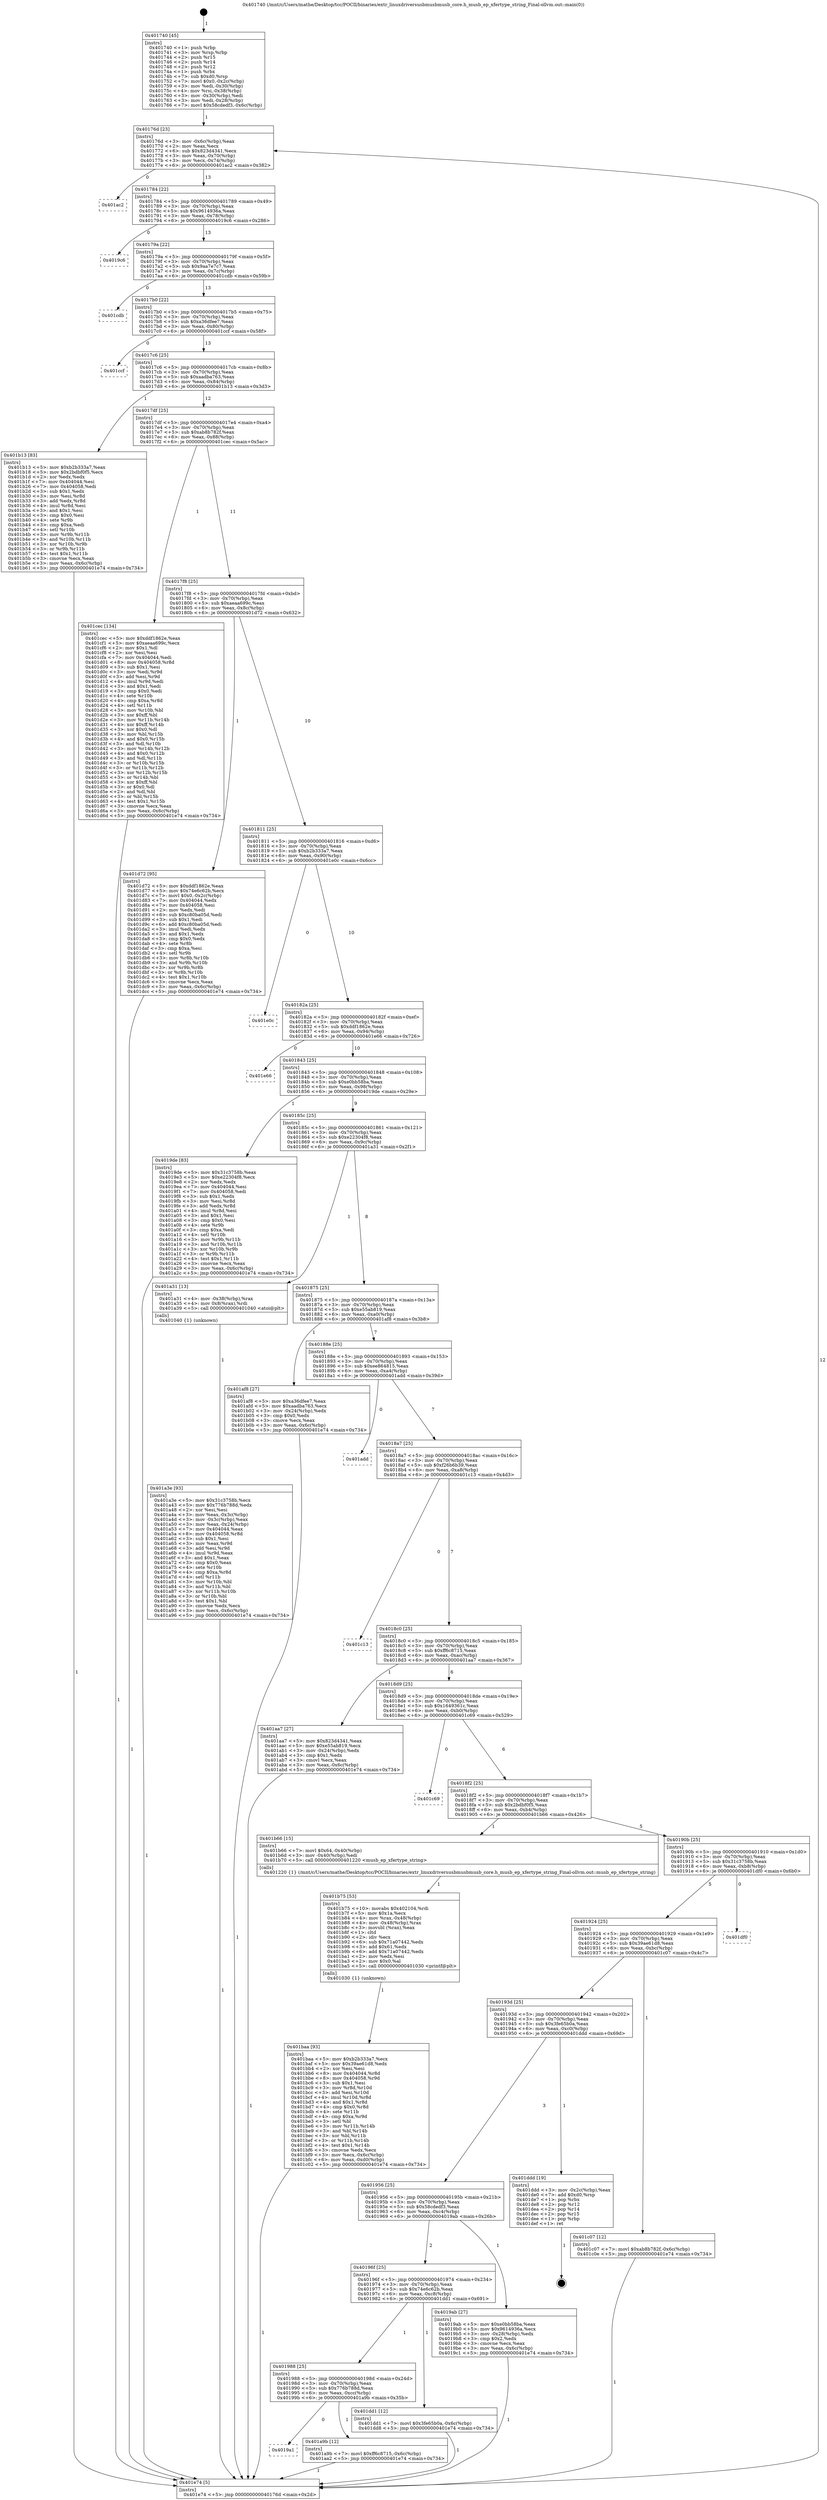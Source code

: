 digraph "0x401740" {
  label = "0x401740 (/mnt/c/Users/mathe/Desktop/tcc/POCII/binaries/extr_linuxdriversusbmusbmusb_core.h_musb_ep_xfertype_string_Final-ollvm.out::main(0))"
  labelloc = "t"
  node[shape=record]

  Entry [label="",width=0.3,height=0.3,shape=circle,fillcolor=black,style=filled]
  "0x40176d" [label="{
     0x40176d [23]\l
     | [instrs]\l
     &nbsp;&nbsp;0x40176d \<+3\>: mov -0x6c(%rbp),%eax\l
     &nbsp;&nbsp;0x401770 \<+2\>: mov %eax,%ecx\l
     &nbsp;&nbsp;0x401772 \<+6\>: sub $0x823d4341,%ecx\l
     &nbsp;&nbsp;0x401778 \<+3\>: mov %eax,-0x70(%rbp)\l
     &nbsp;&nbsp;0x40177b \<+3\>: mov %ecx,-0x74(%rbp)\l
     &nbsp;&nbsp;0x40177e \<+6\>: je 0000000000401ac2 \<main+0x382\>\l
  }"]
  "0x401ac2" [label="{
     0x401ac2\l
  }", style=dashed]
  "0x401784" [label="{
     0x401784 [22]\l
     | [instrs]\l
     &nbsp;&nbsp;0x401784 \<+5\>: jmp 0000000000401789 \<main+0x49\>\l
     &nbsp;&nbsp;0x401789 \<+3\>: mov -0x70(%rbp),%eax\l
     &nbsp;&nbsp;0x40178c \<+5\>: sub $0x9614936a,%eax\l
     &nbsp;&nbsp;0x401791 \<+3\>: mov %eax,-0x78(%rbp)\l
     &nbsp;&nbsp;0x401794 \<+6\>: je 00000000004019c6 \<main+0x286\>\l
  }"]
  Exit [label="",width=0.3,height=0.3,shape=circle,fillcolor=black,style=filled,peripheries=2]
  "0x4019c6" [label="{
     0x4019c6\l
  }", style=dashed]
  "0x40179a" [label="{
     0x40179a [22]\l
     | [instrs]\l
     &nbsp;&nbsp;0x40179a \<+5\>: jmp 000000000040179f \<main+0x5f\>\l
     &nbsp;&nbsp;0x40179f \<+3\>: mov -0x70(%rbp),%eax\l
     &nbsp;&nbsp;0x4017a2 \<+5\>: sub $0x9aa7e7c7,%eax\l
     &nbsp;&nbsp;0x4017a7 \<+3\>: mov %eax,-0x7c(%rbp)\l
     &nbsp;&nbsp;0x4017aa \<+6\>: je 0000000000401cdb \<main+0x59b\>\l
  }"]
  "0x401baa" [label="{
     0x401baa [93]\l
     | [instrs]\l
     &nbsp;&nbsp;0x401baa \<+5\>: mov $0xb2b333a7,%ecx\l
     &nbsp;&nbsp;0x401baf \<+5\>: mov $0x39ae61d8,%edx\l
     &nbsp;&nbsp;0x401bb4 \<+2\>: xor %esi,%esi\l
     &nbsp;&nbsp;0x401bb6 \<+8\>: mov 0x404044,%r8d\l
     &nbsp;&nbsp;0x401bbe \<+8\>: mov 0x404058,%r9d\l
     &nbsp;&nbsp;0x401bc6 \<+3\>: sub $0x1,%esi\l
     &nbsp;&nbsp;0x401bc9 \<+3\>: mov %r8d,%r10d\l
     &nbsp;&nbsp;0x401bcc \<+3\>: add %esi,%r10d\l
     &nbsp;&nbsp;0x401bcf \<+4\>: imul %r10d,%r8d\l
     &nbsp;&nbsp;0x401bd3 \<+4\>: and $0x1,%r8d\l
     &nbsp;&nbsp;0x401bd7 \<+4\>: cmp $0x0,%r8d\l
     &nbsp;&nbsp;0x401bdb \<+4\>: sete %r11b\l
     &nbsp;&nbsp;0x401bdf \<+4\>: cmp $0xa,%r9d\l
     &nbsp;&nbsp;0x401be3 \<+3\>: setl %bl\l
     &nbsp;&nbsp;0x401be6 \<+3\>: mov %r11b,%r14b\l
     &nbsp;&nbsp;0x401be9 \<+3\>: and %bl,%r14b\l
     &nbsp;&nbsp;0x401bec \<+3\>: xor %bl,%r11b\l
     &nbsp;&nbsp;0x401bef \<+3\>: or %r11b,%r14b\l
     &nbsp;&nbsp;0x401bf2 \<+4\>: test $0x1,%r14b\l
     &nbsp;&nbsp;0x401bf6 \<+3\>: cmovne %edx,%ecx\l
     &nbsp;&nbsp;0x401bf9 \<+3\>: mov %ecx,-0x6c(%rbp)\l
     &nbsp;&nbsp;0x401bfc \<+6\>: mov %eax,-0xd0(%rbp)\l
     &nbsp;&nbsp;0x401c02 \<+5\>: jmp 0000000000401e74 \<main+0x734\>\l
  }"]
  "0x401cdb" [label="{
     0x401cdb\l
  }", style=dashed]
  "0x4017b0" [label="{
     0x4017b0 [22]\l
     | [instrs]\l
     &nbsp;&nbsp;0x4017b0 \<+5\>: jmp 00000000004017b5 \<main+0x75\>\l
     &nbsp;&nbsp;0x4017b5 \<+3\>: mov -0x70(%rbp),%eax\l
     &nbsp;&nbsp;0x4017b8 \<+5\>: sub $0xa36dfee7,%eax\l
     &nbsp;&nbsp;0x4017bd \<+3\>: mov %eax,-0x80(%rbp)\l
     &nbsp;&nbsp;0x4017c0 \<+6\>: je 0000000000401ccf \<main+0x58f\>\l
  }"]
  "0x401b75" [label="{
     0x401b75 [53]\l
     | [instrs]\l
     &nbsp;&nbsp;0x401b75 \<+10\>: movabs $0x402104,%rdi\l
     &nbsp;&nbsp;0x401b7f \<+5\>: mov $0x1a,%ecx\l
     &nbsp;&nbsp;0x401b84 \<+4\>: mov %rax,-0x48(%rbp)\l
     &nbsp;&nbsp;0x401b88 \<+4\>: mov -0x48(%rbp),%rax\l
     &nbsp;&nbsp;0x401b8c \<+3\>: movsbl (%rax),%eax\l
     &nbsp;&nbsp;0x401b8f \<+1\>: cltd\l
     &nbsp;&nbsp;0x401b90 \<+2\>: idiv %ecx\l
     &nbsp;&nbsp;0x401b92 \<+6\>: sub $0x71a07442,%edx\l
     &nbsp;&nbsp;0x401b98 \<+3\>: add $0x61,%edx\l
     &nbsp;&nbsp;0x401b9b \<+6\>: add $0x71a07442,%edx\l
     &nbsp;&nbsp;0x401ba1 \<+2\>: mov %edx,%esi\l
     &nbsp;&nbsp;0x401ba3 \<+2\>: mov $0x0,%al\l
     &nbsp;&nbsp;0x401ba5 \<+5\>: call 0000000000401030 \<printf@plt\>\l
     | [calls]\l
     &nbsp;&nbsp;0x401030 \{1\} (unknown)\l
  }"]
  "0x401ccf" [label="{
     0x401ccf\l
  }", style=dashed]
  "0x4017c6" [label="{
     0x4017c6 [25]\l
     | [instrs]\l
     &nbsp;&nbsp;0x4017c6 \<+5\>: jmp 00000000004017cb \<main+0x8b\>\l
     &nbsp;&nbsp;0x4017cb \<+3\>: mov -0x70(%rbp),%eax\l
     &nbsp;&nbsp;0x4017ce \<+5\>: sub $0xaadba763,%eax\l
     &nbsp;&nbsp;0x4017d3 \<+6\>: mov %eax,-0x84(%rbp)\l
     &nbsp;&nbsp;0x4017d9 \<+6\>: je 0000000000401b13 \<main+0x3d3\>\l
  }"]
  "0x4019a1" [label="{
     0x4019a1\l
  }", style=dashed]
  "0x401b13" [label="{
     0x401b13 [83]\l
     | [instrs]\l
     &nbsp;&nbsp;0x401b13 \<+5\>: mov $0xb2b333a7,%eax\l
     &nbsp;&nbsp;0x401b18 \<+5\>: mov $0x2bdbf0f5,%ecx\l
     &nbsp;&nbsp;0x401b1d \<+2\>: xor %edx,%edx\l
     &nbsp;&nbsp;0x401b1f \<+7\>: mov 0x404044,%esi\l
     &nbsp;&nbsp;0x401b26 \<+7\>: mov 0x404058,%edi\l
     &nbsp;&nbsp;0x401b2d \<+3\>: sub $0x1,%edx\l
     &nbsp;&nbsp;0x401b30 \<+3\>: mov %esi,%r8d\l
     &nbsp;&nbsp;0x401b33 \<+3\>: add %edx,%r8d\l
     &nbsp;&nbsp;0x401b36 \<+4\>: imul %r8d,%esi\l
     &nbsp;&nbsp;0x401b3a \<+3\>: and $0x1,%esi\l
     &nbsp;&nbsp;0x401b3d \<+3\>: cmp $0x0,%esi\l
     &nbsp;&nbsp;0x401b40 \<+4\>: sete %r9b\l
     &nbsp;&nbsp;0x401b44 \<+3\>: cmp $0xa,%edi\l
     &nbsp;&nbsp;0x401b47 \<+4\>: setl %r10b\l
     &nbsp;&nbsp;0x401b4b \<+3\>: mov %r9b,%r11b\l
     &nbsp;&nbsp;0x401b4e \<+3\>: and %r10b,%r11b\l
     &nbsp;&nbsp;0x401b51 \<+3\>: xor %r10b,%r9b\l
     &nbsp;&nbsp;0x401b54 \<+3\>: or %r9b,%r11b\l
     &nbsp;&nbsp;0x401b57 \<+4\>: test $0x1,%r11b\l
     &nbsp;&nbsp;0x401b5b \<+3\>: cmovne %ecx,%eax\l
     &nbsp;&nbsp;0x401b5e \<+3\>: mov %eax,-0x6c(%rbp)\l
     &nbsp;&nbsp;0x401b61 \<+5\>: jmp 0000000000401e74 \<main+0x734\>\l
  }"]
  "0x4017df" [label="{
     0x4017df [25]\l
     | [instrs]\l
     &nbsp;&nbsp;0x4017df \<+5\>: jmp 00000000004017e4 \<main+0xa4\>\l
     &nbsp;&nbsp;0x4017e4 \<+3\>: mov -0x70(%rbp),%eax\l
     &nbsp;&nbsp;0x4017e7 \<+5\>: sub $0xab8b782f,%eax\l
     &nbsp;&nbsp;0x4017ec \<+6\>: mov %eax,-0x88(%rbp)\l
     &nbsp;&nbsp;0x4017f2 \<+6\>: je 0000000000401cec \<main+0x5ac\>\l
  }"]
  "0x401a9b" [label="{
     0x401a9b [12]\l
     | [instrs]\l
     &nbsp;&nbsp;0x401a9b \<+7\>: movl $0xff6c8715,-0x6c(%rbp)\l
     &nbsp;&nbsp;0x401aa2 \<+5\>: jmp 0000000000401e74 \<main+0x734\>\l
  }"]
  "0x401cec" [label="{
     0x401cec [134]\l
     | [instrs]\l
     &nbsp;&nbsp;0x401cec \<+5\>: mov $0xddf1862e,%eax\l
     &nbsp;&nbsp;0x401cf1 \<+5\>: mov $0xaeaa699c,%ecx\l
     &nbsp;&nbsp;0x401cf6 \<+2\>: mov $0x1,%dl\l
     &nbsp;&nbsp;0x401cf8 \<+2\>: xor %esi,%esi\l
     &nbsp;&nbsp;0x401cfa \<+7\>: mov 0x404044,%edi\l
     &nbsp;&nbsp;0x401d01 \<+8\>: mov 0x404058,%r8d\l
     &nbsp;&nbsp;0x401d09 \<+3\>: sub $0x1,%esi\l
     &nbsp;&nbsp;0x401d0c \<+3\>: mov %edi,%r9d\l
     &nbsp;&nbsp;0x401d0f \<+3\>: add %esi,%r9d\l
     &nbsp;&nbsp;0x401d12 \<+4\>: imul %r9d,%edi\l
     &nbsp;&nbsp;0x401d16 \<+3\>: and $0x1,%edi\l
     &nbsp;&nbsp;0x401d19 \<+3\>: cmp $0x0,%edi\l
     &nbsp;&nbsp;0x401d1c \<+4\>: sete %r10b\l
     &nbsp;&nbsp;0x401d20 \<+4\>: cmp $0xa,%r8d\l
     &nbsp;&nbsp;0x401d24 \<+4\>: setl %r11b\l
     &nbsp;&nbsp;0x401d28 \<+3\>: mov %r10b,%bl\l
     &nbsp;&nbsp;0x401d2b \<+3\>: xor $0xff,%bl\l
     &nbsp;&nbsp;0x401d2e \<+3\>: mov %r11b,%r14b\l
     &nbsp;&nbsp;0x401d31 \<+4\>: xor $0xff,%r14b\l
     &nbsp;&nbsp;0x401d35 \<+3\>: xor $0x0,%dl\l
     &nbsp;&nbsp;0x401d38 \<+3\>: mov %bl,%r15b\l
     &nbsp;&nbsp;0x401d3b \<+4\>: and $0x0,%r15b\l
     &nbsp;&nbsp;0x401d3f \<+3\>: and %dl,%r10b\l
     &nbsp;&nbsp;0x401d42 \<+3\>: mov %r14b,%r12b\l
     &nbsp;&nbsp;0x401d45 \<+4\>: and $0x0,%r12b\l
     &nbsp;&nbsp;0x401d49 \<+3\>: and %dl,%r11b\l
     &nbsp;&nbsp;0x401d4c \<+3\>: or %r10b,%r15b\l
     &nbsp;&nbsp;0x401d4f \<+3\>: or %r11b,%r12b\l
     &nbsp;&nbsp;0x401d52 \<+3\>: xor %r12b,%r15b\l
     &nbsp;&nbsp;0x401d55 \<+3\>: or %r14b,%bl\l
     &nbsp;&nbsp;0x401d58 \<+3\>: xor $0xff,%bl\l
     &nbsp;&nbsp;0x401d5b \<+3\>: or $0x0,%dl\l
     &nbsp;&nbsp;0x401d5e \<+2\>: and %dl,%bl\l
     &nbsp;&nbsp;0x401d60 \<+3\>: or %bl,%r15b\l
     &nbsp;&nbsp;0x401d63 \<+4\>: test $0x1,%r15b\l
     &nbsp;&nbsp;0x401d67 \<+3\>: cmovne %ecx,%eax\l
     &nbsp;&nbsp;0x401d6a \<+3\>: mov %eax,-0x6c(%rbp)\l
     &nbsp;&nbsp;0x401d6d \<+5\>: jmp 0000000000401e74 \<main+0x734\>\l
  }"]
  "0x4017f8" [label="{
     0x4017f8 [25]\l
     | [instrs]\l
     &nbsp;&nbsp;0x4017f8 \<+5\>: jmp 00000000004017fd \<main+0xbd\>\l
     &nbsp;&nbsp;0x4017fd \<+3\>: mov -0x70(%rbp),%eax\l
     &nbsp;&nbsp;0x401800 \<+5\>: sub $0xaeaa699c,%eax\l
     &nbsp;&nbsp;0x401805 \<+6\>: mov %eax,-0x8c(%rbp)\l
     &nbsp;&nbsp;0x40180b \<+6\>: je 0000000000401d72 \<main+0x632\>\l
  }"]
  "0x401988" [label="{
     0x401988 [25]\l
     | [instrs]\l
     &nbsp;&nbsp;0x401988 \<+5\>: jmp 000000000040198d \<main+0x24d\>\l
     &nbsp;&nbsp;0x40198d \<+3\>: mov -0x70(%rbp),%eax\l
     &nbsp;&nbsp;0x401990 \<+5\>: sub $0x776b788d,%eax\l
     &nbsp;&nbsp;0x401995 \<+6\>: mov %eax,-0xcc(%rbp)\l
     &nbsp;&nbsp;0x40199b \<+6\>: je 0000000000401a9b \<main+0x35b\>\l
  }"]
  "0x401d72" [label="{
     0x401d72 [95]\l
     | [instrs]\l
     &nbsp;&nbsp;0x401d72 \<+5\>: mov $0xddf1862e,%eax\l
     &nbsp;&nbsp;0x401d77 \<+5\>: mov $0x74e6c62b,%ecx\l
     &nbsp;&nbsp;0x401d7c \<+7\>: movl $0x0,-0x2c(%rbp)\l
     &nbsp;&nbsp;0x401d83 \<+7\>: mov 0x404044,%edx\l
     &nbsp;&nbsp;0x401d8a \<+7\>: mov 0x404058,%esi\l
     &nbsp;&nbsp;0x401d91 \<+2\>: mov %edx,%edi\l
     &nbsp;&nbsp;0x401d93 \<+6\>: sub $0xc80ba05d,%edi\l
     &nbsp;&nbsp;0x401d99 \<+3\>: sub $0x1,%edi\l
     &nbsp;&nbsp;0x401d9c \<+6\>: add $0xc80ba05d,%edi\l
     &nbsp;&nbsp;0x401da2 \<+3\>: imul %edi,%edx\l
     &nbsp;&nbsp;0x401da5 \<+3\>: and $0x1,%edx\l
     &nbsp;&nbsp;0x401da8 \<+3\>: cmp $0x0,%edx\l
     &nbsp;&nbsp;0x401dab \<+4\>: sete %r8b\l
     &nbsp;&nbsp;0x401daf \<+3\>: cmp $0xa,%esi\l
     &nbsp;&nbsp;0x401db2 \<+4\>: setl %r9b\l
     &nbsp;&nbsp;0x401db6 \<+3\>: mov %r8b,%r10b\l
     &nbsp;&nbsp;0x401db9 \<+3\>: and %r9b,%r10b\l
     &nbsp;&nbsp;0x401dbc \<+3\>: xor %r9b,%r8b\l
     &nbsp;&nbsp;0x401dbf \<+3\>: or %r8b,%r10b\l
     &nbsp;&nbsp;0x401dc2 \<+4\>: test $0x1,%r10b\l
     &nbsp;&nbsp;0x401dc6 \<+3\>: cmovne %ecx,%eax\l
     &nbsp;&nbsp;0x401dc9 \<+3\>: mov %eax,-0x6c(%rbp)\l
     &nbsp;&nbsp;0x401dcc \<+5\>: jmp 0000000000401e74 \<main+0x734\>\l
  }"]
  "0x401811" [label="{
     0x401811 [25]\l
     | [instrs]\l
     &nbsp;&nbsp;0x401811 \<+5\>: jmp 0000000000401816 \<main+0xd6\>\l
     &nbsp;&nbsp;0x401816 \<+3\>: mov -0x70(%rbp),%eax\l
     &nbsp;&nbsp;0x401819 \<+5\>: sub $0xb2b333a7,%eax\l
     &nbsp;&nbsp;0x40181e \<+6\>: mov %eax,-0x90(%rbp)\l
     &nbsp;&nbsp;0x401824 \<+6\>: je 0000000000401e0c \<main+0x6cc\>\l
  }"]
  "0x401dd1" [label="{
     0x401dd1 [12]\l
     | [instrs]\l
     &nbsp;&nbsp;0x401dd1 \<+7\>: movl $0x3fe65b0a,-0x6c(%rbp)\l
     &nbsp;&nbsp;0x401dd8 \<+5\>: jmp 0000000000401e74 \<main+0x734\>\l
  }"]
  "0x401e0c" [label="{
     0x401e0c\l
  }", style=dashed]
  "0x40182a" [label="{
     0x40182a [25]\l
     | [instrs]\l
     &nbsp;&nbsp;0x40182a \<+5\>: jmp 000000000040182f \<main+0xef\>\l
     &nbsp;&nbsp;0x40182f \<+3\>: mov -0x70(%rbp),%eax\l
     &nbsp;&nbsp;0x401832 \<+5\>: sub $0xddf1862e,%eax\l
     &nbsp;&nbsp;0x401837 \<+6\>: mov %eax,-0x94(%rbp)\l
     &nbsp;&nbsp;0x40183d \<+6\>: je 0000000000401e66 \<main+0x726\>\l
  }"]
  "0x401a3e" [label="{
     0x401a3e [93]\l
     | [instrs]\l
     &nbsp;&nbsp;0x401a3e \<+5\>: mov $0x31c3758b,%ecx\l
     &nbsp;&nbsp;0x401a43 \<+5\>: mov $0x776b788d,%edx\l
     &nbsp;&nbsp;0x401a48 \<+2\>: xor %esi,%esi\l
     &nbsp;&nbsp;0x401a4a \<+3\>: mov %eax,-0x3c(%rbp)\l
     &nbsp;&nbsp;0x401a4d \<+3\>: mov -0x3c(%rbp),%eax\l
     &nbsp;&nbsp;0x401a50 \<+3\>: mov %eax,-0x24(%rbp)\l
     &nbsp;&nbsp;0x401a53 \<+7\>: mov 0x404044,%eax\l
     &nbsp;&nbsp;0x401a5a \<+8\>: mov 0x404058,%r8d\l
     &nbsp;&nbsp;0x401a62 \<+3\>: sub $0x1,%esi\l
     &nbsp;&nbsp;0x401a65 \<+3\>: mov %eax,%r9d\l
     &nbsp;&nbsp;0x401a68 \<+3\>: add %esi,%r9d\l
     &nbsp;&nbsp;0x401a6b \<+4\>: imul %r9d,%eax\l
     &nbsp;&nbsp;0x401a6f \<+3\>: and $0x1,%eax\l
     &nbsp;&nbsp;0x401a72 \<+3\>: cmp $0x0,%eax\l
     &nbsp;&nbsp;0x401a75 \<+4\>: sete %r10b\l
     &nbsp;&nbsp;0x401a79 \<+4\>: cmp $0xa,%r8d\l
     &nbsp;&nbsp;0x401a7d \<+4\>: setl %r11b\l
     &nbsp;&nbsp;0x401a81 \<+3\>: mov %r10b,%bl\l
     &nbsp;&nbsp;0x401a84 \<+3\>: and %r11b,%bl\l
     &nbsp;&nbsp;0x401a87 \<+3\>: xor %r11b,%r10b\l
     &nbsp;&nbsp;0x401a8a \<+3\>: or %r10b,%bl\l
     &nbsp;&nbsp;0x401a8d \<+3\>: test $0x1,%bl\l
     &nbsp;&nbsp;0x401a90 \<+3\>: cmovne %edx,%ecx\l
     &nbsp;&nbsp;0x401a93 \<+3\>: mov %ecx,-0x6c(%rbp)\l
     &nbsp;&nbsp;0x401a96 \<+5\>: jmp 0000000000401e74 \<main+0x734\>\l
  }"]
  "0x401e66" [label="{
     0x401e66\l
  }", style=dashed]
  "0x401843" [label="{
     0x401843 [25]\l
     | [instrs]\l
     &nbsp;&nbsp;0x401843 \<+5\>: jmp 0000000000401848 \<main+0x108\>\l
     &nbsp;&nbsp;0x401848 \<+3\>: mov -0x70(%rbp),%eax\l
     &nbsp;&nbsp;0x40184b \<+5\>: sub $0xe0bb58ba,%eax\l
     &nbsp;&nbsp;0x401850 \<+6\>: mov %eax,-0x98(%rbp)\l
     &nbsp;&nbsp;0x401856 \<+6\>: je 00000000004019de \<main+0x29e\>\l
  }"]
  "0x401740" [label="{
     0x401740 [45]\l
     | [instrs]\l
     &nbsp;&nbsp;0x401740 \<+1\>: push %rbp\l
     &nbsp;&nbsp;0x401741 \<+3\>: mov %rsp,%rbp\l
     &nbsp;&nbsp;0x401744 \<+2\>: push %r15\l
     &nbsp;&nbsp;0x401746 \<+2\>: push %r14\l
     &nbsp;&nbsp;0x401748 \<+2\>: push %r12\l
     &nbsp;&nbsp;0x40174a \<+1\>: push %rbx\l
     &nbsp;&nbsp;0x40174b \<+7\>: sub $0xd0,%rsp\l
     &nbsp;&nbsp;0x401752 \<+7\>: movl $0x0,-0x2c(%rbp)\l
     &nbsp;&nbsp;0x401759 \<+3\>: mov %edi,-0x30(%rbp)\l
     &nbsp;&nbsp;0x40175c \<+4\>: mov %rsi,-0x38(%rbp)\l
     &nbsp;&nbsp;0x401760 \<+3\>: mov -0x30(%rbp),%edi\l
     &nbsp;&nbsp;0x401763 \<+3\>: mov %edi,-0x28(%rbp)\l
     &nbsp;&nbsp;0x401766 \<+7\>: movl $0x58cdedf3,-0x6c(%rbp)\l
  }"]
  "0x4019de" [label="{
     0x4019de [83]\l
     | [instrs]\l
     &nbsp;&nbsp;0x4019de \<+5\>: mov $0x31c3758b,%eax\l
     &nbsp;&nbsp;0x4019e3 \<+5\>: mov $0xe22304f8,%ecx\l
     &nbsp;&nbsp;0x4019e8 \<+2\>: xor %edx,%edx\l
     &nbsp;&nbsp;0x4019ea \<+7\>: mov 0x404044,%esi\l
     &nbsp;&nbsp;0x4019f1 \<+7\>: mov 0x404058,%edi\l
     &nbsp;&nbsp;0x4019f8 \<+3\>: sub $0x1,%edx\l
     &nbsp;&nbsp;0x4019fb \<+3\>: mov %esi,%r8d\l
     &nbsp;&nbsp;0x4019fe \<+3\>: add %edx,%r8d\l
     &nbsp;&nbsp;0x401a01 \<+4\>: imul %r8d,%esi\l
     &nbsp;&nbsp;0x401a05 \<+3\>: and $0x1,%esi\l
     &nbsp;&nbsp;0x401a08 \<+3\>: cmp $0x0,%esi\l
     &nbsp;&nbsp;0x401a0b \<+4\>: sete %r9b\l
     &nbsp;&nbsp;0x401a0f \<+3\>: cmp $0xa,%edi\l
     &nbsp;&nbsp;0x401a12 \<+4\>: setl %r10b\l
     &nbsp;&nbsp;0x401a16 \<+3\>: mov %r9b,%r11b\l
     &nbsp;&nbsp;0x401a19 \<+3\>: and %r10b,%r11b\l
     &nbsp;&nbsp;0x401a1c \<+3\>: xor %r10b,%r9b\l
     &nbsp;&nbsp;0x401a1f \<+3\>: or %r9b,%r11b\l
     &nbsp;&nbsp;0x401a22 \<+4\>: test $0x1,%r11b\l
     &nbsp;&nbsp;0x401a26 \<+3\>: cmovne %ecx,%eax\l
     &nbsp;&nbsp;0x401a29 \<+3\>: mov %eax,-0x6c(%rbp)\l
     &nbsp;&nbsp;0x401a2c \<+5\>: jmp 0000000000401e74 \<main+0x734\>\l
  }"]
  "0x40185c" [label="{
     0x40185c [25]\l
     | [instrs]\l
     &nbsp;&nbsp;0x40185c \<+5\>: jmp 0000000000401861 \<main+0x121\>\l
     &nbsp;&nbsp;0x401861 \<+3\>: mov -0x70(%rbp),%eax\l
     &nbsp;&nbsp;0x401864 \<+5\>: sub $0xe22304f8,%eax\l
     &nbsp;&nbsp;0x401869 \<+6\>: mov %eax,-0x9c(%rbp)\l
     &nbsp;&nbsp;0x40186f \<+6\>: je 0000000000401a31 \<main+0x2f1\>\l
  }"]
  "0x401e74" [label="{
     0x401e74 [5]\l
     | [instrs]\l
     &nbsp;&nbsp;0x401e74 \<+5\>: jmp 000000000040176d \<main+0x2d\>\l
  }"]
  "0x401a31" [label="{
     0x401a31 [13]\l
     | [instrs]\l
     &nbsp;&nbsp;0x401a31 \<+4\>: mov -0x38(%rbp),%rax\l
     &nbsp;&nbsp;0x401a35 \<+4\>: mov 0x8(%rax),%rdi\l
     &nbsp;&nbsp;0x401a39 \<+5\>: call 0000000000401040 \<atoi@plt\>\l
     | [calls]\l
     &nbsp;&nbsp;0x401040 \{1\} (unknown)\l
  }"]
  "0x401875" [label="{
     0x401875 [25]\l
     | [instrs]\l
     &nbsp;&nbsp;0x401875 \<+5\>: jmp 000000000040187a \<main+0x13a\>\l
     &nbsp;&nbsp;0x40187a \<+3\>: mov -0x70(%rbp),%eax\l
     &nbsp;&nbsp;0x40187d \<+5\>: sub $0xe55ab819,%eax\l
     &nbsp;&nbsp;0x401882 \<+6\>: mov %eax,-0xa0(%rbp)\l
     &nbsp;&nbsp;0x401888 \<+6\>: je 0000000000401af8 \<main+0x3b8\>\l
  }"]
  "0x40196f" [label="{
     0x40196f [25]\l
     | [instrs]\l
     &nbsp;&nbsp;0x40196f \<+5\>: jmp 0000000000401974 \<main+0x234\>\l
     &nbsp;&nbsp;0x401974 \<+3\>: mov -0x70(%rbp),%eax\l
     &nbsp;&nbsp;0x401977 \<+5\>: sub $0x74e6c62b,%eax\l
     &nbsp;&nbsp;0x40197c \<+6\>: mov %eax,-0xc8(%rbp)\l
     &nbsp;&nbsp;0x401982 \<+6\>: je 0000000000401dd1 \<main+0x691\>\l
  }"]
  "0x401af8" [label="{
     0x401af8 [27]\l
     | [instrs]\l
     &nbsp;&nbsp;0x401af8 \<+5\>: mov $0xa36dfee7,%eax\l
     &nbsp;&nbsp;0x401afd \<+5\>: mov $0xaadba763,%ecx\l
     &nbsp;&nbsp;0x401b02 \<+3\>: mov -0x24(%rbp),%edx\l
     &nbsp;&nbsp;0x401b05 \<+3\>: cmp $0x0,%edx\l
     &nbsp;&nbsp;0x401b08 \<+3\>: cmove %ecx,%eax\l
     &nbsp;&nbsp;0x401b0b \<+3\>: mov %eax,-0x6c(%rbp)\l
     &nbsp;&nbsp;0x401b0e \<+5\>: jmp 0000000000401e74 \<main+0x734\>\l
  }"]
  "0x40188e" [label="{
     0x40188e [25]\l
     | [instrs]\l
     &nbsp;&nbsp;0x40188e \<+5\>: jmp 0000000000401893 \<main+0x153\>\l
     &nbsp;&nbsp;0x401893 \<+3\>: mov -0x70(%rbp),%eax\l
     &nbsp;&nbsp;0x401896 \<+5\>: sub $0xee864815,%eax\l
     &nbsp;&nbsp;0x40189b \<+6\>: mov %eax,-0xa4(%rbp)\l
     &nbsp;&nbsp;0x4018a1 \<+6\>: je 0000000000401add \<main+0x39d\>\l
  }"]
  "0x4019ab" [label="{
     0x4019ab [27]\l
     | [instrs]\l
     &nbsp;&nbsp;0x4019ab \<+5\>: mov $0xe0bb58ba,%eax\l
     &nbsp;&nbsp;0x4019b0 \<+5\>: mov $0x9614936a,%ecx\l
     &nbsp;&nbsp;0x4019b5 \<+3\>: mov -0x28(%rbp),%edx\l
     &nbsp;&nbsp;0x4019b8 \<+3\>: cmp $0x2,%edx\l
     &nbsp;&nbsp;0x4019bb \<+3\>: cmovne %ecx,%eax\l
     &nbsp;&nbsp;0x4019be \<+3\>: mov %eax,-0x6c(%rbp)\l
     &nbsp;&nbsp;0x4019c1 \<+5\>: jmp 0000000000401e74 \<main+0x734\>\l
  }"]
  "0x401add" [label="{
     0x401add\l
  }", style=dashed]
  "0x4018a7" [label="{
     0x4018a7 [25]\l
     | [instrs]\l
     &nbsp;&nbsp;0x4018a7 \<+5\>: jmp 00000000004018ac \<main+0x16c\>\l
     &nbsp;&nbsp;0x4018ac \<+3\>: mov -0x70(%rbp),%eax\l
     &nbsp;&nbsp;0x4018af \<+5\>: sub $0xf26b6b39,%eax\l
     &nbsp;&nbsp;0x4018b4 \<+6\>: mov %eax,-0xa8(%rbp)\l
     &nbsp;&nbsp;0x4018ba \<+6\>: je 0000000000401c13 \<main+0x4d3\>\l
  }"]
  "0x401956" [label="{
     0x401956 [25]\l
     | [instrs]\l
     &nbsp;&nbsp;0x401956 \<+5\>: jmp 000000000040195b \<main+0x21b\>\l
     &nbsp;&nbsp;0x40195b \<+3\>: mov -0x70(%rbp),%eax\l
     &nbsp;&nbsp;0x40195e \<+5\>: sub $0x58cdedf3,%eax\l
     &nbsp;&nbsp;0x401963 \<+6\>: mov %eax,-0xc4(%rbp)\l
     &nbsp;&nbsp;0x401969 \<+6\>: je 00000000004019ab \<main+0x26b\>\l
  }"]
  "0x401c13" [label="{
     0x401c13\l
  }", style=dashed]
  "0x4018c0" [label="{
     0x4018c0 [25]\l
     | [instrs]\l
     &nbsp;&nbsp;0x4018c0 \<+5\>: jmp 00000000004018c5 \<main+0x185\>\l
     &nbsp;&nbsp;0x4018c5 \<+3\>: mov -0x70(%rbp),%eax\l
     &nbsp;&nbsp;0x4018c8 \<+5\>: sub $0xff6c8715,%eax\l
     &nbsp;&nbsp;0x4018cd \<+6\>: mov %eax,-0xac(%rbp)\l
     &nbsp;&nbsp;0x4018d3 \<+6\>: je 0000000000401aa7 \<main+0x367\>\l
  }"]
  "0x401ddd" [label="{
     0x401ddd [19]\l
     | [instrs]\l
     &nbsp;&nbsp;0x401ddd \<+3\>: mov -0x2c(%rbp),%eax\l
     &nbsp;&nbsp;0x401de0 \<+7\>: add $0xd0,%rsp\l
     &nbsp;&nbsp;0x401de7 \<+1\>: pop %rbx\l
     &nbsp;&nbsp;0x401de8 \<+2\>: pop %r12\l
     &nbsp;&nbsp;0x401dea \<+2\>: pop %r14\l
     &nbsp;&nbsp;0x401dec \<+2\>: pop %r15\l
     &nbsp;&nbsp;0x401dee \<+1\>: pop %rbp\l
     &nbsp;&nbsp;0x401def \<+1\>: ret\l
  }"]
  "0x401aa7" [label="{
     0x401aa7 [27]\l
     | [instrs]\l
     &nbsp;&nbsp;0x401aa7 \<+5\>: mov $0x823d4341,%eax\l
     &nbsp;&nbsp;0x401aac \<+5\>: mov $0xe55ab819,%ecx\l
     &nbsp;&nbsp;0x401ab1 \<+3\>: mov -0x24(%rbp),%edx\l
     &nbsp;&nbsp;0x401ab4 \<+3\>: cmp $0x1,%edx\l
     &nbsp;&nbsp;0x401ab7 \<+3\>: cmovl %ecx,%eax\l
     &nbsp;&nbsp;0x401aba \<+3\>: mov %eax,-0x6c(%rbp)\l
     &nbsp;&nbsp;0x401abd \<+5\>: jmp 0000000000401e74 \<main+0x734\>\l
  }"]
  "0x4018d9" [label="{
     0x4018d9 [25]\l
     | [instrs]\l
     &nbsp;&nbsp;0x4018d9 \<+5\>: jmp 00000000004018de \<main+0x19e\>\l
     &nbsp;&nbsp;0x4018de \<+3\>: mov -0x70(%rbp),%eax\l
     &nbsp;&nbsp;0x4018e1 \<+5\>: sub $0x1649361c,%eax\l
     &nbsp;&nbsp;0x4018e6 \<+6\>: mov %eax,-0xb0(%rbp)\l
     &nbsp;&nbsp;0x4018ec \<+6\>: je 0000000000401c69 \<main+0x529\>\l
  }"]
  "0x40193d" [label="{
     0x40193d [25]\l
     | [instrs]\l
     &nbsp;&nbsp;0x40193d \<+5\>: jmp 0000000000401942 \<main+0x202\>\l
     &nbsp;&nbsp;0x401942 \<+3\>: mov -0x70(%rbp),%eax\l
     &nbsp;&nbsp;0x401945 \<+5\>: sub $0x3fe65b0a,%eax\l
     &nbsp;&nbsp;0x40194a \<+6\>: mov %eax,-0xc0(%rbp)\l
     &nbsp;&nbsp;0x401950 \<+6\>: je 0000000000401ddd \<main+0x69d\>\l
  }"]
  "0x401c69" [label="{
     0x401c69\l
  }", style=dashed]
  "0x4018f2" [label="{
     0x4018f2 [25]\l
     | [instrs]\l
     &nbsp;&nbsp;0x4018f2 \<+5\>: jmp 00000000004018f7 \<main+0x1b7\>\l
     &nbsp;&nbsp;0x4018f7 \<+3\>: mov -0x70(%rbp),%eax\l
     &nbsp;&nbsp;0x4018fa \<+5\>: sub $0x2bdbf0f5,%eax\l
     &nbsp;&nbsp;0x4018ff \<+6\>: mov %eax,-0xb4(%rbp)\l
     &nbsp;&nbsp;0x401905 \<+6\>: je 0000000000401b66 \<main+0x426\>\l
  }"]
  "0x401c07" [label="{
     0x401c07 [12]\l
     | [instrs]\l
     &nbsp;&nbsp;0x401c07 \<+7\>: movl $0xab8b782f,-0x6c(%rbp)\l
     &nbsp;&nbsp;0x401c0e \<+5\>: jmp 0000000000401e74 \<main+0x734\>\l
  }"]
  "0x401b66" [label="{
     0x401b66 [15]\l
     | [instrs]\l
     &nbsp;&nbsp;0x401b66 \<+7\>: movl $0x64,-0x40(%rbp)\l
     &nbsp;&nbsp;0x401b6d \<+3\>: mov -0x40(%rbp),%edi\l
     &nbsp;&nbsp;0x401b70 \<+5\>: call 0000000000401220 \<musb_ep_xfertype_string\>\l
     | [calls]\l
     &nbsp;&nbsp;0x401220 \{1\} (/mnt/c/Users/mathe/Desktop/tcc/POCII/binaries/extr_linuxdriversusbmusbmusb_core.h_musb_ep_xfertype_string_Final-ollvm.out::musb_ep_xfertype_string)\l
  }"]
  "0x40190b" [label="{
     0x40190b [25]\l
     | [instrs]\l
     &nbsp;&nbsp;0x40190b \<+5\>: jmp 0000000000401910 \<main+0x1d0\>\l
     &nbsp;&nbsp;0x401910 \<+3\>: mov -0x70(%rbp),%eax\l
     &nbsp;&nbsp;0x401913 \<+5\>: sub $0x31c3758b,%eax\l
     &nbsp;&nbsp;0x401918 \<+6\>: mov %eax,-0xb8(%rbp)\l
     &nbsp;&nbsp;0x40191e \<+6\>: je 0000000000401df0 \<main+0x6b0\>\l
  }"]
  "0x401924" [label="{
     0x401924 [25]\l
     | [instrs]\l
     &nbsp;&nbsp;0x401924 \<+5\>: jmp 0000000000401929 \<main+0x1e9\>\l
     &nbsp;&nbsp;0x401929 \<+3\>: mov -0x70(%rbp),%eax\l
     &nbsp;&nbsp;0x40192c \<+5\>: sub $0x39ae61d8,%eax\l
     &nbsp;&nbsp;0x401931 \<+6\>: mov %eax,-0xbc(%rbp)\l
     &nbsp;&nbsp;0x401937 \<+6\>: je 0000000000401c07 \<main+0x4c7\>\l
  }"]
  "0x401df0" [label="{
     0x401df0\l
  }", style=dashed]
  Entry -> "0x401740" [label=" 1"]
  "0x40176d" -> "0x401ac2" [label=" 0"]
  "0x40176d" -> "0x401784" [label=" 13"]
  "0x401ddd" -> Exit [label=" 1"]
  "0x401784" -> "0x4019c6" [label=" 0"]
  "0x401784" -> "0x40179a" [label=" 13"]
  "0x401dd1" -> "0x401e74" [label=" 1"]
  "0x40179a" -> "0x401cdb" [label=" 0"]
  "0x40179a" -> "0x4017b0" [label=" 13"]
  "0x401d72" -> "0x401e74" [label=" 1"]
  "0x4017b0" -> "0x401ccf" [label=" 0"]
  "0x4017b0" -> "0x4017c6" [label=" 13"]
  "0x401cec" -> "0x401e74" [label=" 1"]
  "0x4017c6" -> "0x401b13" [label=" 1"]
  "0x4017c6" -> "0x4017df" [label=" 12"]
  "0x401c07" -> "0x401e74" [label=" 1"]
  "0x4017df" -> "0x401cec" [label=" 1"]
  "0x4017df" -> "0x4017f8" [label=" 11"]
  "0x401baa" -> "0x401e74" [label=" 1"]
  "0x4017f8" -> "0x401d72" [label=" 1"]
  "0x4017f8" -> "0x401811" [label=" 10"]
  "0x401b66" -> "0x401b75" [label=" 1"]
  "0x401811" -> "0x401e0c" [label=" 0"]
  "0x401811" -> "0x40182a" [label=" 10"]
  "0x401b13" -> "0x401e74" [label=" 1"]
  "0x40182a" -> "0x401e66" [label=" 0"]
  "0x40182a" -> "0x401843" [label=" 10"]
  "0x401aa7" -> "0x401e74" [label=" 1"]
  "0x401843" -> "0x4019de" [label=" 1"]
  "0x401843" -> "0x40185c" [label=" 9"]
  "0x401a9b" -> "0x401e74" [label=" 1"]
  "0x40185c" -> "0x401a31" [label=" 1"]
  "0x40185c" -> "0x401875" [label=" 8"]
  "0x401988" -> "0x4019a1" [label=" 0"]
  "0x401875" -> "0x401af8" [label=" 1"]
  "0x401875" -> "0x40188e" [label=" 7"]
  "0x401988" -> "0x401a9b" [label=" 1"]
  "0x40188e" -> "0x401add" [label=" 0"]
  "0x40188e" -> "0x4018a7" [label=" 7"]
  "0x401b75" -> "0x401baa" [label=" 1"]
  "0x4018a7" -> "0x401c13" [label=" 0"]
  "0x4018a7" -> "0x4018c0" [label=" 7"]
  "0x40196f" -> "0x401dd1" [label=" 1"]
  "0x4018c0" -> "0x401aa7" [label=" 1"]
  "0x4018c0" -> "0x4018d9" [label=" 6"]
  "0x401af8" -> "0x401e74" [label=" 1"]
  "0x4018d9" -> "0x401c69" [label=" 0"]
  "0x4018d9" -> "0x4018f2" [label=" 6"]
  "0x401a31" -> "0x401a3e" [label=" 1"]
  "0x4018f2" -> "0x401b66" [label=" 1"]
  "0x4018f2" -> "0x40190b" [label=" 5"]
  "0x4019de" -> "0x401e74" [label=" 1"]
  "0x40190b" -> "0x401df0" [label=" 0"]
  "0x40190b" -> "0x401924" [label=" 5"]
  "0x401e74" -> "0x40176d" [label=" 12"]
  "0x401924" -> "0x401c07" [label=" 1"]
  "0x401924" -> "0x40193d" [label=" 4"]
  "0x401a3e" -> "0x401e74" [label=" 1"]
  "0x40193d" -> "0x401ddd" [label=" 1"]
  "0x40193d" -> "0x401956" [label=" 3"]
  "0x40196f" -> "0x401988" [label=" 1"]
  "0x401956" -> "0x4019ab" [label=" 1"]
  "0x401956" -> "0x40196f" [label=" 2"]
  "0x4019ab" -> "0x401e74" [label=" 1"]
  "0x401740" -> "0x40176d" [label=" 1"]
}
